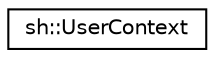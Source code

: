 digraph "Graphical Class Hierarchy"
{
 // LATEX_PDF_SIZE
  edge [fontname="Helvetica",fontsize="10",labelfontname="Helvetica",labelfontsize="10"];
  node [fontname="Helvetica",fontsize="10",shape=record];
  rankdir="LR";
  Node0 [label="sh::UserContext",height=0.2,width=0.4,color="black", fillcolor="white", style="filled",URL="$classsh_1_1_user_context.html",tooltip="Represents exactly one state of ONE user that uses this core."];
}
